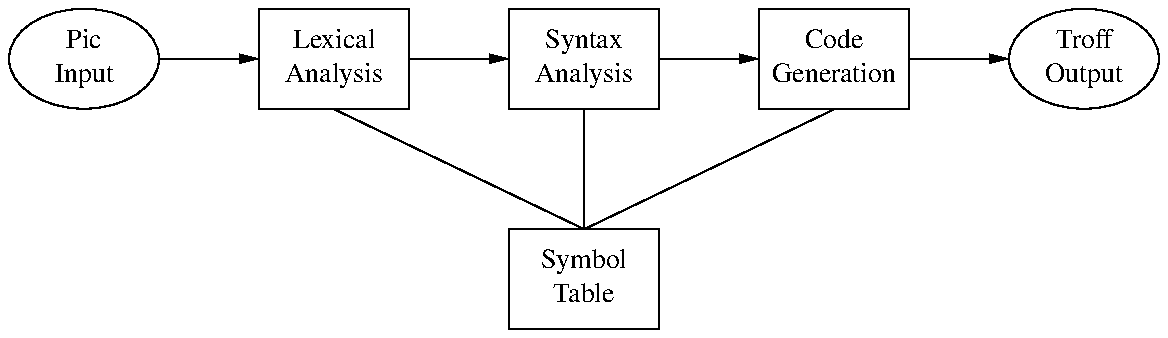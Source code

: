 .PS
ellipse "Pic" "Input"
arrow
B1: box "Lexical" "Analysis"
arrow
B2: box "Syntax" "Analysis"
arrow
B3: box "Code" "Generation"
arrow
ellipse "Troff" "Output"
line down .6 from B2.s
B4: box "Symbol" "Table"
line from B1.s to B4.n
line from B3.s to B4.n
.PE
